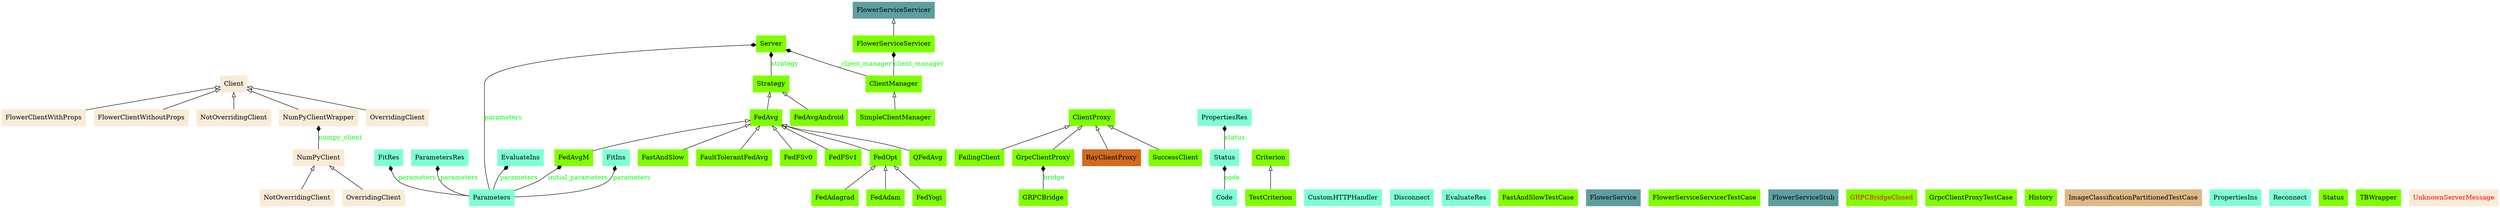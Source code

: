 digraph "classes_Flower" {
rankdir=BT
charset="utf-8"
"flwr.client.client.Client" [color="antiquewhite", fontcolor="black", label="Client", shape="record", style="filled"];
"flwr.server.client_manager.ClientManager" [color="chartreuse", fontcolor="black", label="ClientManager", shape="record", style="filled"];
"flwr.server.client_proxy.ClientProxy" [color="chartreuse", fontcolor="black", label="ClientProxy", shape="record", style="filled"];
"flwr.common.typing.Code" [color="aquamarine", fontcolor="black", label="Code", shape="record", style="filled"];
"flwr.server.criterion.Criterion" [color="chartreuse", fontcolor="black", label="Criterion", shape="record", style="filled"];
"flwr.common.logger.CustomHTTPHandler" [color="aquamarine", fontcolor="black", label="CustomHTTPHandler", shape="record", style="filled"];
"flwr.common.typing.Disconnect" [color="aquamarine", fontcolor="black", label="Disconnect", shape="record", style="filled"];
"flwr.common.typing.EvaluateIns" [color="aquamarine", fontcolor="black", label="EvaluateIns", shape="record", style="filled"];
"flwr.common.typing.EvaluateRes" [color="aquamarine", fontcolor="black", label="EvaluateRes", shape="record", style="filled"];
"flwr.server.server_test.FailingClient" [color="chartreuse", fontcolor="black", label="FailingClient", shape="record", style="filled"];
"flwr.server.strategy.fast_and_slow.FastAndSlow" [color="chartreuse", fontcolor="black", label="FastAndSlow", shape="record", style="filled"];
"flwr.server.strategy.fast_and_slow_test.FastAndSlowTestCase" [color="chartreuse", fontcolor="black", label="FastAndSlowTestCase", shape="record", style="filled"];
"flwr.server.strategy.fault_tolerant_fedavg.FaultTolerantFedAvg" [color="chartreuse", fontcolor="black", label="FaultTolerantFedAvg", shape="record", style="filled"];
"flwr.server.strategy.fedadagrad.FedAdagrad" [color="chartreuse", fontcolor="black", label="FedAdagrad", shape="record", style="filled"];
"flwr.server.strategy.fedadam.FedAdam" [color="chartreuse", fontcolor="black", label="FedAdam", shape="record", style="filled"];
"flwr.server.strategy.fedavg.FedAvg" [color="chartreuse", fontcolor="black", label="FedAvg", shape="record", style="filled"];
"flwr.server.strategy.fedavg_android.FedAvgAndroid" [color="chartreuse", fontcolor="black", label="FedAvgAndroid", shape="record", style="filled"];
"flwr.server.strategy.fedavgm.FedAvgM" [color="chartreuse", fontcolor="black", label="FedAvgM", shape="record", style="filled"];
"flwr.server.strategy.fedfs_v0.FedFSv0" [color="chartreuse", fontcolor="black", label="FedFSv0", shape="record", style="filled"];
"flwr.server.strategy.fedfs_v1.FedFSv1" [color="chartreuse", fontcolor="black", label="FedFSv1", shape="record", style="filled"];
"flwr.server.strategy.fedopt.FedOpt" [color="chartreuse", fontcolor="black", label="FedOpt", shape="record", style="filled"];
"flwr.server.strategy.fedyogi.FedYogi" [color="chartreuse", fontcolor="black", label="FedYogi", shape="record", style="filled"];
"flwr.common.typing.FitIns" [color="aquamarine", fontcolor="black", label="FitIns", shape="record", style="filled"];
"flwr.common.typing.FitRes" [color="aquamarine", fontcolor="black", label="FitRes", shape="record", style="filled"];
"flwr.client.grpc_client.message_handler_test.FlowerClientWithProps" [color="antiquewhite", fontcolor="black", label="FlowerClientWithProps", shape="record", style="filled"];
"flwr.client.grpc_client.message_handler_test.FlowerClientWithoutProps" [color="antiquewhite", fontcolor="black", label="FlowerClientWithoutProps", shape="record", style="filled"];
"flwr.proto.transport_pb2_grpc.FlowerService" [color="cadetblue", fontcolor="black", label="FlowerService", shape="record", style="filled"];
"flwr.server.grpc_server.flower_service_servicer.FlowerServiceServicer" [color="chartreuse", fontcolor="black", label="FlowerServiceServicer", shape="record", style="filled"];
"flwr.proto.transport_pb2_grpc.FlowerServiceServicer" [color="cadetblue", fontcolor="black", label="FlowerServiceServicer", shape="record", style="filled"];
"flwr.server.grpc_server.flower_service_servicer_test.FlowerServiceServicerTestCase" [color="chartreuse", fontcolor="black", label="FlowerServiceServicerTestCase", shape="record", style="filled"];
"flwr.proto.transport_pb2_grpc.FlowerServiceStub" [color="cadetblue", fontcolor="black", label="FlowerServiceStub", shape="record", style="filled"];
"flwr.server.grpc_server.grpc_bridge.GRPCBridge" [color="chartreuse", fontcolor="black", label="GRPCBridge", shape="record", style="filled"];
"flwr.server.grpc_server.grpc_bridge.GRPCBridgeClosed" [color="chartreuse", fontcolor="red", label="GRPCBridgeClosed", shape="record", style="filled"];
"flwr.server.grpc_server.grpc_client_proxy.GrpcClientProxy" [color="chartreuse", fontcolor="black", label="GrpcClientProxy", shape="record", style="filled"];
"flwr.server.grpc_server.grpc_client_proxy_test.GrpcClientProxyTestCase" [color="chartreuse", fontcolor="black", label="GrpcClientProxyTestCase", shape="record", style="filled"];
"flwr.server.history.History" [color="chartreuse", fontcolor="black", label="History", shape="record", style="filled"];
"flwr.dataset.utils.common_test.ImageClassificationPartitionedTestCase" [color="burlywood", fontcolor="black", label="ImageClassificationPartitionedTestCase", shape="record", style="filled"];
"flwr.client.client_test.NotOverridingClient" [color="antiquewhite", fontcolor="black", label="NotOverridingClient", shape="record", style="filled"];
"flwr.client.numpy_client_test.NotOverridingClient" [color="antiquewhite", fontcolor="black", label="NotOverridingClient", shape="record", style="filled"];
"flwr.client.numpy_client.NumPyClient" [color="antiquewhite", fontcolor="black", label="NumPyClient", shape="record", style="filled"];
"flwr.client.numpy_client.NumPyClientWrapper" [color="antiquewhite", fontcolor="black", label="NumPyClientWrapper", shape="record", style="filled"];
"flwr.client.client_test.OverridingClient" [color="antiquewhite", fontcolor="black", label="OverridingClient", shape="record", style="filled"];
"flwr.client.numpy_client_test.OverridingClient" [color="antiquewhite", fontcolor="black", label="OverridingClient", shape="record", style="filled"];
"flwr.common.typing.Parameters" [color="aquamarine", fontcolor="black", label="Parameters", shape="record", style="filled"];
"flwr.common.typing.ParametersRes" [color="aquamarine", fontcolor="black", label="ParametersRes", shape="record", style="filled"];
"flwr.common.typing.PropertiesIns" [color="aquamarine", fontcolor="black", label="PropertiesIns", shape="record", style="filled"];
"flwr.common.typing.PropertiesRes" [color="aquamarine", fontcolor="black", label="PropertiesRes", shape="record", style="filled"];
"flwr.server.strategy.qfedavg.QFedAvg" [color="chartreuse", fontcolor="black", label="QFedAvg", shape="record", style="filled"];
"flwr.simulation.ray_transport.ray_client_proxy.RayClientProxy" [color="chocolate", fontcolor="black", label="RayClientProxy", shape="record", style="filled"];
"flwr.common.typing.Reconnect" [color="aquamarine", fontcolor="black", label="Reconnect", shape="record", style="filled"];
"flwr.server.server.Server" [color="chartreuse", fontcolor="black", label="Server", shape="record", style="filled"];
"flwr.server.client_manager.SimpleClientManager" [color="chartreuse", fontcolor="black", label="SimpleClientManager", shape="record", style="filled"];
"flwr.server.grpc_server.grpc_bridge.Status" [color="chartreuse", fontcolor="black", label="Status", shape="record", style="filled"];
"flwr.common.typing.Status" [color="aquamarine", fontcolor="black", label="Status", shape="record", style="filled"];
"flwr.server.strategy.strategy.Strategy" [color="chartreuse", fontcolor="black", label="Strategy", shape="record", style="filled"];
"flwr.server.server_test.SuccessClient" [color="chartreuse", fontcolor="black", label="SuccessClient", shape="record", style="filled"];
"flwr.server.utils.tensorboard.tensorboard.decorator.TBWrapper" [color="chartreuse", fontcolor="black", label="TBWrapper", shape="record", style="filled"];
"flwr.server.criterion_test.test_criterion_applied.TestCriterion" [color="chartreuse", fontcolor="black", label="TestCriterion", shape="record", style="filled"];
"flwr.client.grpc_client.message_handler.UnknownServerMessage" [color="antiquewhite", fontcolor="red", label="UnknownServerMessage", shape="record", style="filled"];
"flwr.client.client_test.NotOverridingClient" -> "flwr.client.client.Client" [arrowhead="empty", arrowtail="none"];
"flwr.client.client_test.OverridingClient" -> "flwr.client.client.Client" [arrowhead="empty", arrowtail="none"];
"flwr.client.grpc_client.message_handler_test.FlowerClientWithProps" -> "flwr.client.client.Client" [arrowhead="empty", arrowtail="none"];
"flwr.client.grpc_client.message_handler_test.FlowerClientWithoutProps" -> "flwr.client.client.Client" [arrowhead="empty", arrowtail="none"];
"flwr.client.numpy_client.NumPyClientWrapper" -> "flwr.client.client.Client" [arrowhead="empty", arrowtail="none"];
"flwr.client.numpy_client_test.NotOverridingClient" -> "flwr.client.numpy_client.NumPyClient" [arrowhead="empty", arrowtail="none"];
"flwr.client.numpy_client_test.OverridingClient" -> "flwr.client.numpy_client.NumPyClient" [arrowhead="empty", arrowtail="none"];
"flwr.server.client_manager.SimpleClientManager" -> "flwr.server.client_manager.ClientManager" [arrowhead="empty", arrowtail="none"];
"flwr.server.criterion_test.test_criterion_applied.TestCriterion" -> "flwr.server.criterion.Criterion" [arrowhead="empty", arrowtail="none"];
"flwr.server.grpc_server.flower_service_servicer.FlowerServiceServicer" -> "flwr.proto.transport_pb2_grpc.FlowerServiceServicer" [arrowhead="empty", arrowtail="none"];
"flwr.server.grpc_server.grpc_client_proxy.GrpcClientProxy" -> "flwr.server.client_proxy.ClientProxy" [arrowhead="empty", arrowtail="none"];
"flwr.server.server_test.FailingClient" -> "flwr.server.client_proxy.ClientProxy" [arrowhead="empty", arrowtail="none"];
"flwr.server.server_test.SuccessClient" -> "flwr.server.client_proxy.ClientProxy" [arrowhead="empty", arrowtail="none"];
"flwr.server.strategy.fast_and_slow.FastAndSlow" -> "flwr.server.strategy.fedavg.FedAvg" [arrowhead="empty", arrowtail="none"];
"flwr.server.strategy.fault_tolerant_fedavg.FaultTolerantFedAvg" -> "flwr.server.strategy.fedavg.FedAvg" [arrowhead="empty", arrowtail="none"];
"flwr.server.strategy.fedadagrad.FedAdagrad" -> "flwr.server.strategy.fedopt.FedOpt" [arrowhead="empty", arrowtail="none"];
"flwr.server.strategy.fedadam.FedAdam" -> "flwr.server.strategy.fedopt.FedOpt" [arrowhead="empty", arrowtail="none"];
"flwr.server.strategy.fedavg.FedAvg" -> "flwr.server.strategy.strategy.Strategy" [arrowhead="empty", arrowtail="none"];
"flwr.server.strategy.fedavg_android.FedAvgAndroid" -> "flwr.server.strategy.strategy.Strategy" [arrowhead="empty", arrowtail="none"];
"flwr.server.strategy.fedavgm.FedAvgM" -> "flwr.server.strategy.fedavg.FedAvg" [arrowhead="empty", arrowtail="none"];
"flwr.server.strategy.fedfs_v0.FedFSv0" -> "flwr.server.strategy.fedavg.FedAvg" [arrowhead="empty", arrowtail="none"];
"flwr.server.strategy.fedfs_v1.FedFSv1" -> "flwr.server.strategy.fedavg.FedAvg" [arrowhead="empty", arrowtail="none"];
"flwr.server.strategy.fedopt.FedOpt" -> "flwr.server.strategy.fedavg.FedAvg" [arrowhead="empty", arrowtail="none"];
"flwr.server.strategy.fedyogi.FedYogi" -> "flwr.server.strategy.fedopt.FedOpt" [arrowhead="empty", arrowtail="none"];
"flwr.server.strategy.qfedavg.QFedAvg" -> "flwr.server.strategy.fedavg.FedAvg" [arrowhead="empty", arrowtail="none"];
"flwr.simulation.ray_transport.ray_client_proxy.RayClientProxy" -> "flwr.server.client_proxy.ClientProxy" [arrowhead="empty", arrowtail="none"];
"flwr.client.numpy_client.NumPyClient" -> "flwr.client.numpy_client.NumPyClientWrapper" [arrowhead="diamond", arrowtail="none", fontcolor="green", label="numpy_client", style="solid"];
"flwr.common.typing.Code" -> "flwr.common.typing.Status" [arrowhead="diamond", arrowtail="none", fontcolor="green", label="code", style="solid"];
"flwr.common.typing.Parameters" -> "flwr.common.typing.EvaluateIns" [arrowhead="diamond", arrowtail="none", fontcolor="green", label="parameters", style="solid"];
"flwr.common.typing.Parameters" -> "flwr.common.typing.FitIns" [arrowhead="diamond", arrowtail="none", fontcolor="green", label="parameters", style="solid"];
"flwr.common.typing.Parameters" -> "flwr.common.typing.FitRes" [arrowhead="diamond", arrowtail="none", fontcolor="green", label="parameters", style="solid"];
"flwr.common.typing.Parameters" -> "flwr.common.typing.ParametersRes" [arrowhead="diamond", arrowtail="none", fontcolor="green", label="parameters", style="solid"];
"flwr.common.typing.Parameters" -> "flwr.server.server.Server" [arrowhead="diamond", arrowtail="none", fontcolor="green", label="parameters", style="solid"];
"flwr.common.typing.Parameters" -> "flwr.server.strategy.fedavgm.FedAvgM" [arrowhead="diamond", arrowtail="none", fontcolor="green", label="initial_parameters", style="solid"];
"flwr.common.typing.Status" -> "flwr.common.typing.PropertiesRes" [arrowhead="diamond", arrowtail="none", fontcolor="green", label="status", style="solid"];
"flwr.server.client_manager.ClientManager" -> "flwr.server.grpc_server.flower_service_servicer.FlowerServiceServicer" [arrowhead="diamond", arrowtail="none", fontcolor="green", label="client_manager", style="solid"];
"flwr.server.client_manager.ClientManager" -> "flwr.server.server.Server" [arrowhead="diamond", arrowtail="none", fontcolor="green", label="_client_manager", style="solid"];
"flwr.server.grpc_server.grpc_bridge.GRPCBridge" -> "flwr.server.grpc_server.grpc_client_proxy.GrpcClientProxy" [arrowhead="diamond", arrowtail="none", fontcolor="green", label="bridge", style="solid"];
"flwr.server.strategy.strategy.Strategy" -> "flwr.server.server.Server" [arrowhead="diamond", arrowtail="none", fontcolor="green", label="strategy", style="solid"];
}
